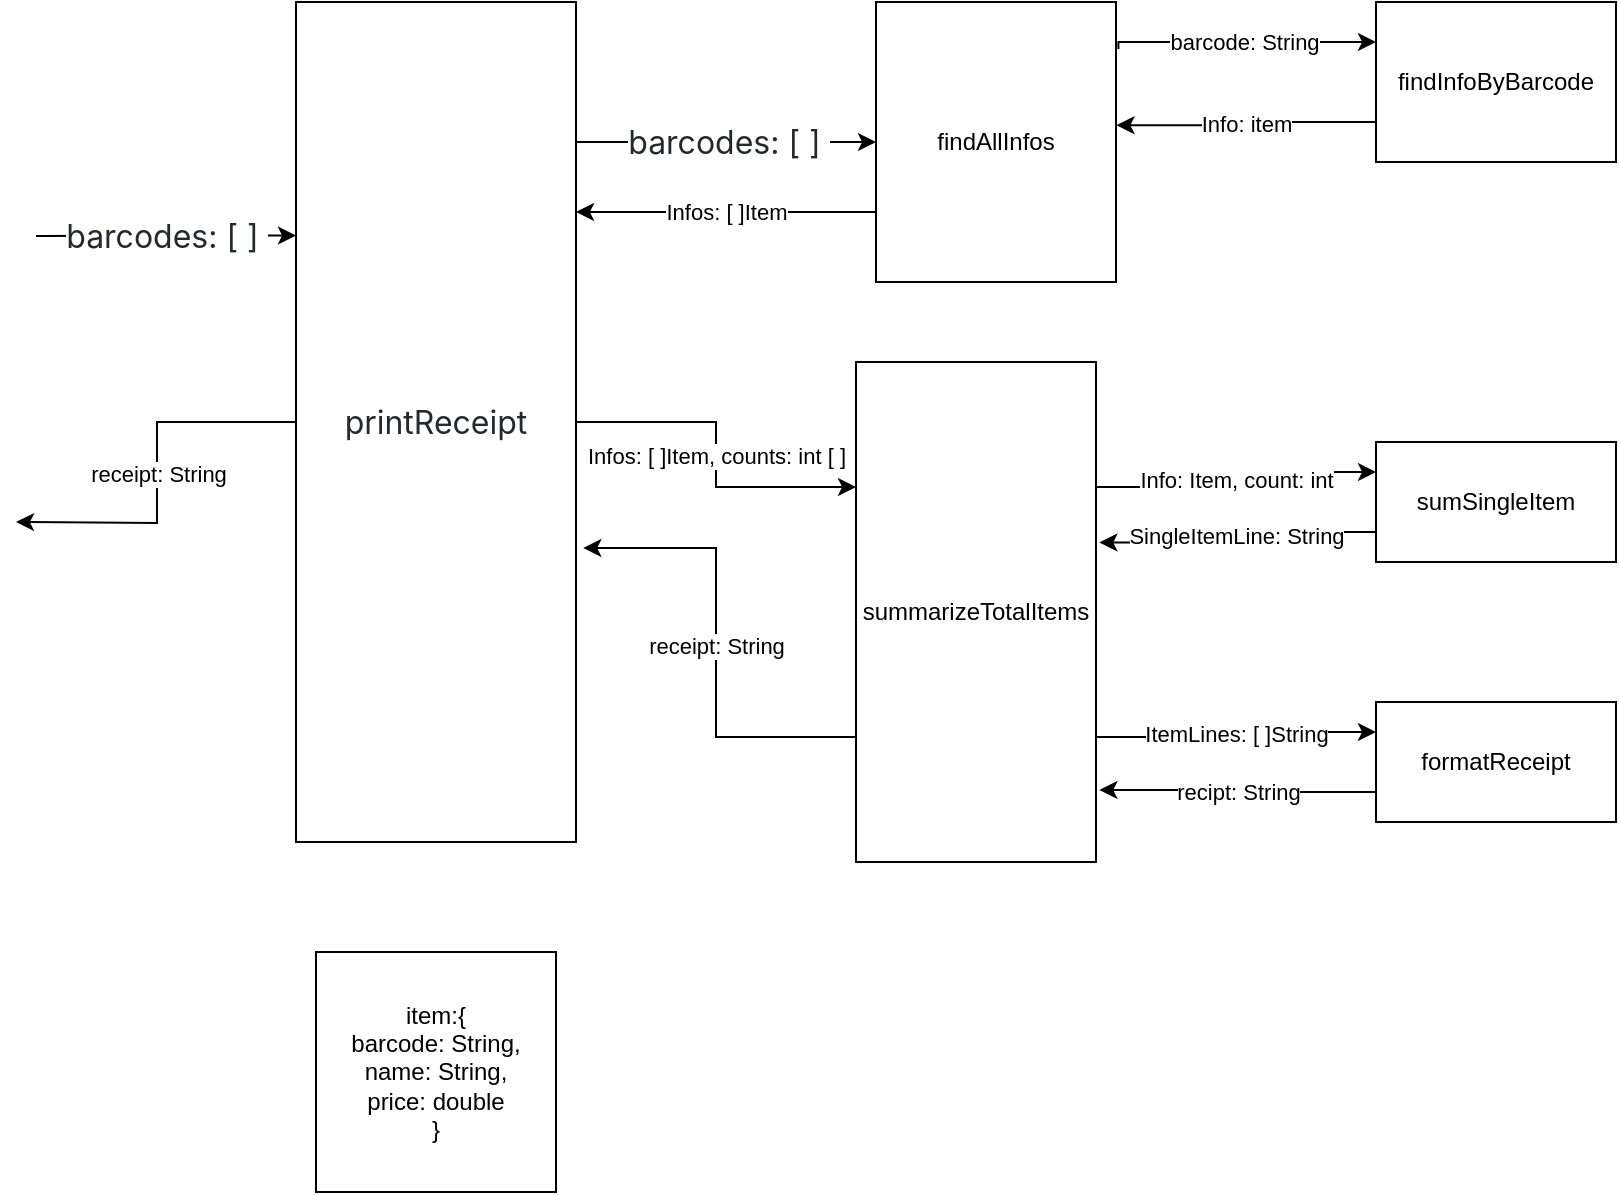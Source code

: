 <mxfile version="20.1.1" type="device"><diagram id="gFL6MtB583-Y-2NTYyoT" name="Page-1"><mxGraphModel dx="1354" dy="756" grid="1" gridSize="10" guides="1" tooltips="1" connect="1" arrows="1" fold="1" page="1" pageScale="1" pageWidth="827" pageHeight="1169" math="0" shadow="0"><root><mxCell id="0"/><mxCell id="1" parent="0"/><mxCell id="D61rzI7B_NYYftogOVid-3" value="receipt: String" style="edgeStyle=orthogonalEdgeStyle;rounded=0;orthogonalLoop=1;jettySize=auto;html=1;" edge="1" parent="1" source="D61rzI7B_NYYftogOVid-1"><mxGeometry relative="1" as="geometry"><mxPoint x="10" y="310.0" as="targetPoint"/></mxGeometry></mxCell><mxCell id="D61rzI7B_NYYftogOVid-7" value="&lt;span style=&quot;color: rgb(36, 41, 46); font-family: -apple-system, BlinkMacSystemFont, &amp;quot;Segoe UI&amp;quot;, Helvetica, Arial, sans-serif, &amp;quot;Apple Color Emoji&amp;quot;, &amp;quot;Segoe UI Emoji&amp;quot;, &amp;quot;Segoe UI Symbol&amp;quot;; font-size: 16px; text-align: start;&quot;&gt;barcodes: [ ]&amp;nbsp;&lt;/span&gt;" style="edgeStyle=orthogonalEdgeStyle;rounded=0;orthogonalLoop=1;jettySize=auto;html=1;exitX=1;exitY=0.25;exitDx=0;exitDy=0;entryX=0;entryY=0.5;entryDx=0;entryDy=0;" edge="1" parent="1" source="D61rzI7B_NYYftogOVid-1" target="D61rzI7B_NYYftogOVid-5"><mxGeometry x="0.195" relative="1" as="geometry"><Array as="points"><mxPoint x="290" y="120"/></Array><mxPoint as="offset"/></mxGeometry></mxCell><mxCell id="D61rzI7B_NYYftogOVid-13" value="Infos: [ ]Item, counts: int [ ]" style="edgeStyle=orthogonalEdgeStyle;rounded=0;orthogonalLoop=1;jettySize=auto;html=1;exitX=1;exitY=0.5;exitDx=0;exitDy=0;entryX=0;entryY=0.25;entryDx=0;entryDy=0;" edge="1" parent="1" source="D61rzI7B_NYYftogOVid-1" target="D61rzI7B_NYYftogOVid-12"><mxGeometry relative="1" as="geometry"/></mxCell><mxCell id="D61rzI7B_NYYftogOVid-1" value="&lt;span style=&quot;color: rgb(36, 41, 46); font-family: -apple-system, BlinkMacSystemFont, &amp;quot;Segoe UI&amp;quot;, Helvetica, Arial, sans-serif, &amp;quot;Apple Color Emoji&amp;quot;, &amp;quot;Segoe UI Emoji&amp;quot;, &amp;quot;Segoe UI Symbol&amp;quot;; font-size: 16px; text-align: start; background-color: rgb(255, 255, 255);&quot;&gt;printReceipt&lt;/span&gt;" style="rounded=0;whiteSpace=wrap;html=1;" vertex="1" parent="1"><mxGeometry x="150" y="50" width="140" height="420" as="geometry"/></mxCell><mxCell id="D61rzI7B_NYYftogOVid-2" value="&lt;span style=&quot;color: rgb(36, 41, 46); font-family: -apple-system, BlinkMacSystemFont, &amp;quot;Segoe UI&amp;quot;, Helvetica, Arial, sans-serif, &amp;quot;Apple Color Emoji&amp;quot;, &amp;quot;Segoe UI Emoji&amp;quot;, &amp;quot;Segoe UI Symbol&amp;quot;; font-size: 16px; text-align: start;&quot;&gt;barcodes: [ ]&amp;nbsp;&lt;/span&gt;" style="endArrow=classic;html=1;rounded=0;entryX=0;entryY=0.278;entryDx=0;entryDy=0;entryPerimeter=0;" edge="1" parent="1" target="D61rzI7B_NYYftogOVid-1"><mxGeometry width="50" height="50" relative="1" as="geometry"><mxPoint x="20" y="167" as="sourcePoint"/><mxPoint x="90" y="180" as="targetPoint"/></mxGeometry></mxCell><mxCell id="D61rzI7B_NYYftogOVid-11" value="Info: item" style="edgeStyle=orthogonalEdgeStyle;rounded=0;orthogonalLoop=1;jettySize=auto;html=1;exitX=0;exitY=0.75;exitDx=0;exitDy=0;entryX=1.002;entryY=0.44;entryDx=0;entryDy=0;entryPerimeter=0;" edge="1" parent="1" source="D61rzI7B_NYYftogOVid-4" target="D61rzI7B_NYYftogOVid-5"><mxGeometry relative="1" as="geometry"/></mxCell><mxCell id="D61rzI7B_NYYftogOVid-4" value="findInfoByBarcode" style="rounded=0;whiteSpace=wrap;html=1;" vertex="1" parent="1"><mxGeometry x="690" y="50" width="120" height="80" as="geometry"/></mxCell><mxCell id="D61rzI7B_NYYftogOVid-8" value="Infos: [ ]Item" style="edgeStyle=orthogonalEdgeStyle;rounded=0;orthogonalLoop=1;jettySize=auto;html=1;exitX=0;exitY=0.75;exitDx=0;exitDy=0;entryX=1;entryY=0.25;entryDx=0;entryDy=0;" edge="1" parent="1" source="D61rzI7B_NYYftogOVid-5" target="D61rzI7B_NYYftogOVid-1"><mxGeometry relative="1" as="geometry"/></mxCell><mxCell id="D61rzI7B_NYYftogOVid-10" value="barcode: String" style="edgeStyle=orthogonalEdgeStyle;rounded=0;orthogonalLoop=1;jettySize=auto;html=1;exitX=1.01;exitY=0.168;exitDx=0;exitDy=0;entryX=0;entryY=0.25;entryDx=0;entryDy=0;exitPerimeter=0;" edge="1" parent="1" source="D61rzI7B_NYYftogOVid-5" target="D61rzI7B_NYYftogOVid-4"><mxGeometry relative="1" as="geometry"><Array as="points"><mxPoint x="561" y="70"/></Array></mxGeometry></mxCell><mxCell id="D61rzI7B_NYYftogOVid-5" value="findAllInfos" style="rounded=0;whiteSpace=wrap;html=1;" vertex="1" parent="1"><mxGeometry x="440" y="50" width="120" height="140" as="geometry"/></mxCell><mxCell id="D61rzI7B_NYYftogOVid-9" value="item:{&lt;br&gt;barcode: String,&lt;br&gt;name: String,&lt;br&gt;price: double&lt;br&gt;}" style="whiteSpace=wrap;html=1;aspect=fixed;" vertex="1" parent="1"><mxGeometry x="160" y="525" width="120" height="120" as="geometry"/></mxCell><mxCell id="D61rzI7B_NYYftogOVid-14" value="receipt: String" style="edgeStyle=orthogonalEdgeStyle;rounded=0;orthogonalLoop=1;jettySize=auto;html=1;exitX=0;exitY=0.75;exitDx=0;exitDy=0;entryX=1.026;entryY=0.65;entryDx=0;entryDy=0;entryPerimeter=0;" edge="1" parent="1" source="D61rzI7B_NYYftogOVid-12" target="D61rzI7B_NYYftogOVid-1"><mxGeometry relative="1" as="geometry"/></mxCell><mxCell id="D61rzI7B_NYYftogOVid-16" value="Info: Item, count: int" style="edgeStyle=orthogonalEdgeStyle;rounded=0;orthogonalLoop=1;jettySize=auto;html=1;exitX=1;exitY=0.25;exitDx=0;exitDy=0;entryX=0;entryY=0.25;entryDx=0;entryDy=0;" edge="1" parent="1" source="D61rzI7B_NYYftogOVid-12" target="D61rzI7B_NYYftogOVid-15"><mxGeometry relative="1" as="geometry"/></mxCell><mxCell id="D61rzI7B_NYYftogOVid-20" value="ItemLines: [ ]String" style="edgeStyle=orthogonalEdgeStyle;rounded=0;orthogonalLoop=1;jettySize=auto;html=1;exitX=1;exitY=0.75;exitDx=0;exitDy=0;entryX=0;entryY=0.25;entryDx=0;entryDy=0;" edge="1" parent="1" source="D61rzI7B_NYYftogOVid-12" target="D61rzI7B_NYYftogOVid-18"><mxGeometry relative="1" as="geometry"/></mxCell><mxCell id="D61rzI7B_NYYftogOVid-12" value="summarizeTotalItems" style="rounded=0;whiteSpace=wrap;html=1;" vertex="1" parent="1"><mxGeometry x="430" y="230" width="120" height="250" as="geometry"/></mxCell><mxCell id="D61rzI7B_NYYftogOVid-17" value="SingleItemLine: String" style="edgeStyle=orthogonalEdgeStyle;rounded=0;orthogonalLoop=1;jettySize=auto;html=1;exitX=0;exitY=0.75;exitDx=0;exitDy=0;entryX=1.014;entryY=0.361;entryDx=0;entryDy=0;entryPerimeter=0;" edge="1" parent="1" source="D61rzI7B_NYYftogOVid-15" target="D61rzI7B_NYYftogOVid-12"><mxGeometry relative="1" as="geometry"/></mxCell><mxCell id="D61rzI7B_NYYftogOVid-15" value="sumSingleItem" style="rounded=0;whiteSpace=wrap;html=1;" vertex="1" parent="1"><mxGeometry x="690" y="270" width="120" height="60" as="geometry"/></mxCell><mxCell id="D61rzI7B_NYYftogOVid-21" value="recipt: String" style="edgeStyle=orthogonalEdgeStyle;rounded=0;orthogonalLoop=1;jettySize=auto;html=1;exitX=0;exitY=0.75;exitDx=0;exitDy=0;entryX=1.014;entryY=0.856;entryDx=0;entryDy=0;entryPerimeter=0;" edge="1" parent="1" source="D61rzI7B_NYYftogOVid-18" target="D61rzI7B_NYYftogOVid-12"><mxGeometry relative="1" as="geometry"/></mxCell><mxCell id="D61rzI7B_NYYftogOVid-18" value="formatReceipt" style="rounded=0;whiteSpace=wrap;html=1;" vertex="1" parent="1"><mxGeometry x="690" y="400" width="120" height="60" as="geometry"/></mxCell></root></mxGraphModel></diagram></mxfile>